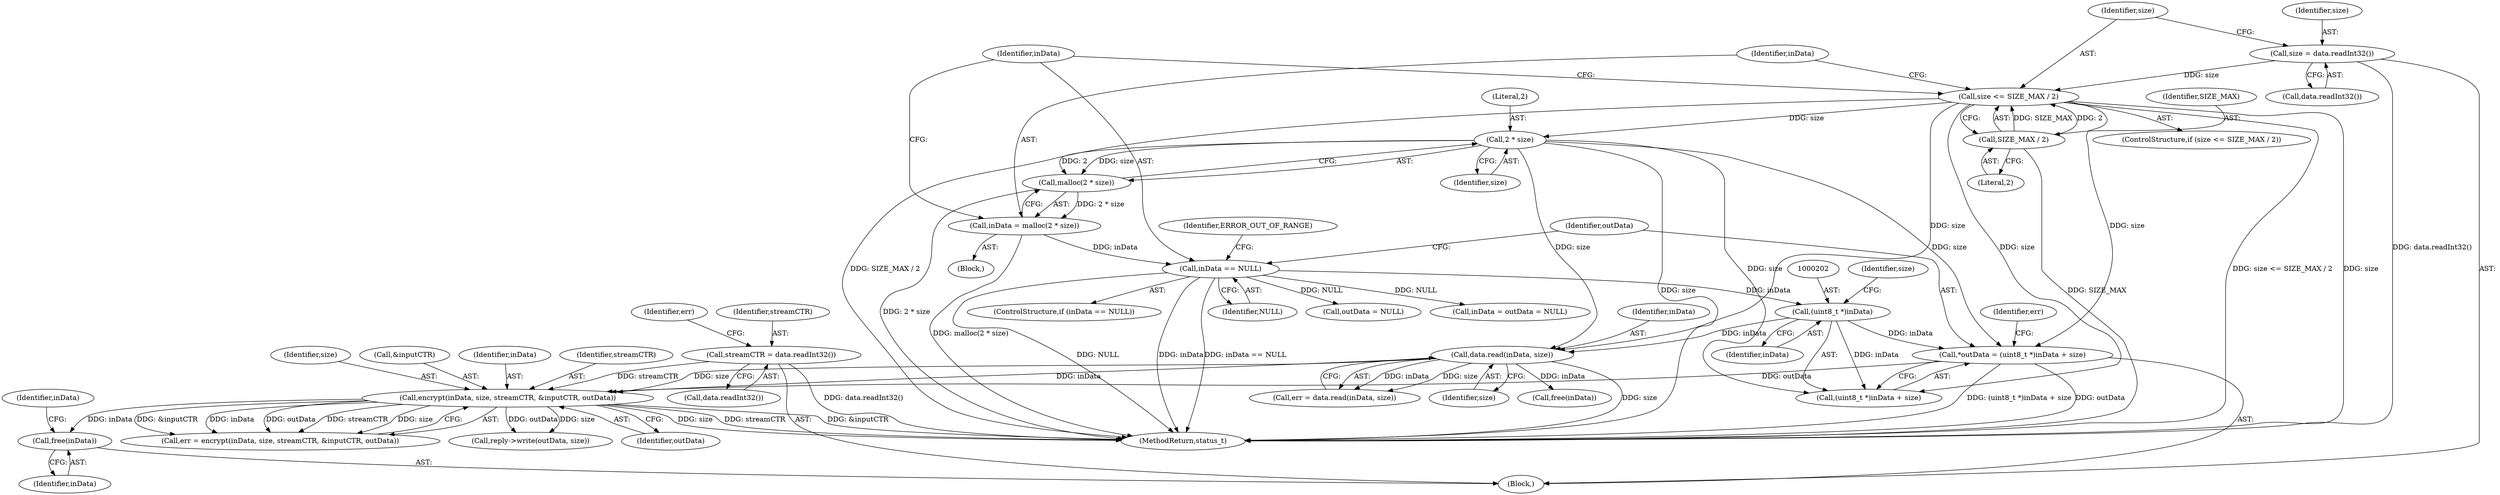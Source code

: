 digraph "0_Android_9667e3eff2d34c3797c3b529370de47b2c1f1bf6@API" {
"1000248" [label="(Call,free(inData))"];
"1000229" [label="(Call,encrypt(inData, size, streamCTR, &inputCTR, outData))"];
"1000208" [label="(Call,data.read(inData, size))"];
"1000201" [label="(Call,(uint8_t *)inData)"];
"1000189" [label="(Call,inData == NULL)"];
"1000182" [label="(Call,inData = malloc(2 * size))"];
"1000184" [label="(Call,malloc(2 * size))"];
"1000185" [label="(Call,2 * size)"];
"1000176" [label="(Call,size <= SIZE_MAX / 2)"];
"1000172" [label="(Call,size = data.readInt32())"];
"1000178" [label="(Call,SIZE_MAX / 2)"];
"1000223" [label="(Call,streamCTR = data.readInt32())"];
"1000198" [label="(Call,*outData = (uint8_t *)inData + size)"];
"1000188" [label="(ControlStructure,if (inData == NULL))"];
"1000187" [label="(Identifier,size)"];
"1000206" [label="(Call,err = data.read(inData, size))"];
"1000177" [label="(Identifier,size)"];
"1000210" [label="(Identifier,size)"];
"1000235" [label="(Identifier,outData)"];
"1000203" [label="(Identifier,inData)"];
"1000248" [label="(Call,free(inData))"];
"1000251" [label="(Identifier,inData)"];
"1000208" [label="(Call,data.read(inData, size))"];
"1000181" [label="(Block,)"];
"1000175" [label="(ControlStructure,if (size <= SIZE_MAX / 2))"];
"1000249" [label="(Identifier,inData)"];
"1000190" [label="(Identifier,inData)"];
"1000233" [label="(Call,&inputCTR)"];
"1000173" [label="(Identifier,size)"];
"1000228" [label="(Identifier,err)"];
"1000179" [label="(Identifier,SIZE_MAX)"];
"1000230" [label="(Identifier,inData)"];
"1000172" [label="(Call,size = data.readInt32())"];
"1000229" [label="(Call,encrypt(inData, size, streamCTR, &inputCTR, outData))"];
"1000189" [label="(Call,inData == NULL)"];
"1000232" [label="(Identifier,streamCTR)"];
"1000227" [label="(Call,err = encrypt(inData, size, streamCTR, &inputCTR, outData))"];
"1000201" [label="(Call,(uint8_t *)inData)"];
"1000182" [label="(Call,inData = malloc(2 * size))"];
"1000207" [label="(Identifier,err)"];
"1000216" [label="(Call,free(inData))"];
"1000183" [label="(Identifier,inData)"];
"1000200" [label="(Call,(uint8_t *)inData + size)"];
"1000194" [label="(Identifier,ERROR_OUT_OF_RANGE)"];
"1000184" [label="(Call,malloc(2 * size))"];
"1000170" [label="(Block,)"];
"1000199" [label="(Identifier,outData)"];
"1000209" [label="(Identifier,inData)"];
"1000245" [label="(Call,reply->write(outData, size))"];
"1000407" [label="(MethodReturn,status_t)"];
"1000176" [label="(Call,size <= SIZE_MAX / 2)"];
"1000204" [label="(Identifier,size)"];
"1000224" [label="(Identifier,streamCTR)"];
"1000231" [label="(Identifier,size)"];
"1000174" [label="(Call,data.readInt32())"];
"1000223" [label="(Call,streamCTR = data.readInt32())"];
"1000186" [label="(Literal,2)"];
"1000225" [label="(Call,data.readInt32())"];
"1000252" [label="(Call,outData = NULL)"];
"1000178" [label="(Call,SIZE_MAX / 2)"];
"1000250" [label="(Call,inData = outData = NULL)"];
"1000180" [label="(Literal,2)"];
"1000185" [label="(Call,2 * size)"];
"1000198" [label="(Call,*outData = (uint8_t *)inData + size)"];
"1000191" [label="(Identifier,NULL)"];
"1000248" -> "1000170"  [label="AST: "];
"1000248" -> "1000249"  [label="CFG: "];
"1000249" -> "1000248"  [label="AST: "];
"1000251" -> "1000248"  [label="CFG: "];
"1000229" -> "1000248"  [label="DDG: inData"];
"1000229" -> "1000227"  [label="AST: "];
"1000229" -> "1000235"  [label="CFG: "];
"1000230" -> "1000229"  [label="AST: "];
"1000231" -> "1000229"  [label="AST: "];
"1000232" -> "1000229"  [label="AST: "];
"1000233" -> "1000229"  [label="AST: "];
"1000235" -> "1000229"  [label="AST: "];
"1000227" -> "1000229"  [label="CFG: "];
"1000229" -> "1000407"  [label="DDG: &inputCTR"];
"1000229" -> "1000407"  [label="DDG: size"];
"1000229" -> "1000407"  [label="DDG: streamCTR"];
"1000229" -> "1000227"  [label="DDG: &inputCTR"];
"1000229" -> "1000227"  [label="DDG: inData"];
"1000229" -> "1000227"  [label="DDG: outData"];
"1000229" -> "1000227"  [label="DDG: streamCTR"];
"1000229" -> "1000227"  [label="DDG: size"];
"1000208" -> "1000229"  [label="DDG: inData"];
"1000208" -> "1000229"  [label="DDG: size"];
"1000223" -> "1000229"  [label="DDG: streamCTR"];
"1000198" -> "1000229"  [label="DDG: outData"];
"1000229" -> "1000245"  [label="DDG: outData"];
"1000229" -> "1000245"  [label="DDG: size"];
"1000208" -> "1000206"  [label="AST: "];
"1000208" -> "1000210"  [label="CFG: "];
"1000209" -> "1000208"  [label="AST: "];
"1000210" -> "1000208"  [label="AST: "];
"1000206" -> "1000208"  [label="CFG: "];
"1000208" -> "1000407"  [label="DDG: size"];
"1000208" -> "1000206"  [label="DDG: inData"];
"1000208" -> "1000206"  [label="DDG: size"];
"1000201" -> "1000208"  [label="DDG: inData"];
"1000185" -> "1000208"  [label="DDG: size"];
"1000176" -> "1000208"  [label="DDG: size"];
"1000208" -> "1000216"  [label="DDG: inData"];
"1000201" -> "1000200"  [label="AST: "];
"1000201" -> "1000203"  [label="CFG: "];
"1000202" -> "1000201"  [label="AST: "];
"1000203" -> "1000201"  [label="AST: "];
"1000204" -> "1000201"  [label="CFG: "];
"1000201" -> "1000198"  [label="DDG: inData"];
"1000201" -> "1000200"  [label="DDG: inData"];
"1000189" -> "1000201"  [label="DDG: inData"];
"1000189" -> "1000188"  [label="AST: "];
"1000189" -> "1000191"  [label="CFG: "];
"1000190" -> "1000189"  [label="AST: "];
"1000191" -> "1000189"  [label="AST: "];
"1000194" -> "1000189"  [label="CFG: "];
"1000199" -> "1000189"  [label="CFG: "];
"1000189" -> "1000407"  [label="DDG: inData"];
"1000189" -> "1000407"  [label="DDG: inData == NULL"];
"1000189" -> "1000407"  [label="DDG: NULL"];
"1000182" -> "1000189"  [label="DDG: inData"];
"1000189" -> "1000250"  [label="DDG: NULL"];
"1000189" -> "1000252"  [label="DDG: NULL"];
"1000182" -> "1000181"  [label="AST: "];
"1000182" -> "1000184"  [label="CFG: "];
"1000183" -> "1000182"  [label="AST: "];
"1000184" -> "1000182"  [label="AST: "];
"1000190" -> "1000182"  [label="CFG: "];
"1000182" -> "1000407"  [label="DDG: malloc(2 * size)"];
"1000184" -> "1000182"  [label="DDG: 2 * size"];
"1000184" -> "1000185"  [label="CFG: "];
"1000185" -> "1000184"  [label="AST: "];
"1000184" -> "1000407"  [label="DDG: 2 * size"];
"1000185" -> "1000184"  [label="DDG: 2"];
"1000185" -> "1000184"  [label="DDG: size"];
"1000185" -> "1000187"  [label="CFG: "];
"1000186" -> "1000185"  [label="AST: "];
"1000187" -> "1000185"  [label="AST: "];
"1000185" -> "1000407"  [label="DDG: size"];
"1000176" -> "1000185"  [label="DDG: size"];
"1000185" -> "1000198"  [label="DDG: size"];
"1000185" -> "1000200"  [label="DDG: size"];
"1000176" -> "1000175"  [label="AST: "];
"1000176" -> "1000178"  [label="CFG: "];
"1000177" -> "1000176"  [label="AST: "];
"1000178" -> "1000176"  [label="AST: "];
"1000183" -> "1000176"  [label="CFG: "];
"1000190" -> "1000176"  [label="CFG: "];
"1000176" -> "1000407"  [label="DDG: SIZE_MAX / 2"];
"1000176" -> "1000407"  [label="DDG: size <= SIZE_MAX / 2"];
"1000176" -> "1000407"  [label="DDG: size"];
"1000172" -> "1000176"  [label="DDG: size"];
"1000178" -> "1000176"  [label="DDG: SIZE_MAX"];
"1000178" -> "1000176"  [label="DDG: 2"];
"1000176" -> "1000198"  [label="DDG: size"];
"1000176" -> "1000200"  [label="DDG: size"];
"1000172" -> "1000170"  [label="AST: "];
"1000172" -> "1000174"  [label="CFG: "];
"1000173" -> "1000172"  [label="AST: "];
"1000174" -> "1000172"  [label="AST: "];
"1000177" -> "1000172"  [label="CFG: "];
"1000172" -> "1000407"  [label="DDG: data.readInt32()"];
"1000178" -> "1000180"  [label="CFG: "];
"1000179" -> "1000178"  [label="AST: "];
"1000180" -> "1000178"  [label="AST: "];
"1000178" -> "1000407"  [label="DDG: SIZE_MAX"];
"1000223" -> "1000170"  [label="AST: "];
"1000223" -> "1000225"  [label="CFG: "];
"1000224" -> "1000223"  [label="AST: "];
"1000225" -> "1000223"  [label="AST: "];
"1000228" -> "1000223"  [label="CFG: "];
"1000223" -> "1000407"  [label="DDG: data.readInt32()"];
"1000198" -> "1000170"  [label="AST: "];
"1000198" -> "1000200"  [label="CFG: "];
"1000199" -> "1000198"  [label="AST: "];
"1000200" -> "1000198"  [label="AST: "];
"1000207" -> "1000198"  [label="CFG: "];
"1000198" -> "1000407"  [label="DDG: (uint8_t *)inData + size"];
"1000198" -> "1000407"  [label="DDG: outData"];
}
